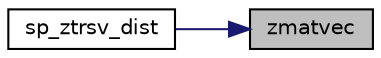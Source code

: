 digraph "zmatvec"
{
 // LATEX_PDF_SIZE
  edge [fontname="Helvetica",fontsize="10",labelfontname="Helvetica",labelfontsize="10"];
  node [fontname="Helvetica",fontsize="10",shape=record];
  rankdir="RL";
  Node1 [label="zmatvec",height=0.2,width=0.4,color="black", fillcolor="grey75", style="filled", fontcolor="black",tooltip=" "];
  Node1 -> Node2 [dir="back",color="midnightblue",fontsize="10",style="solid",fontname="Helvetica"];
  Node2 [label="sp_ztrsv_dist",height=0.2,width=0.4,color="black", fillcolor="white", style="filled",URL="$superlu__zdefs_8h.html#a160fdcb5b0976d81d1bd7068ec15aeb4",tooltip=" "];
}
